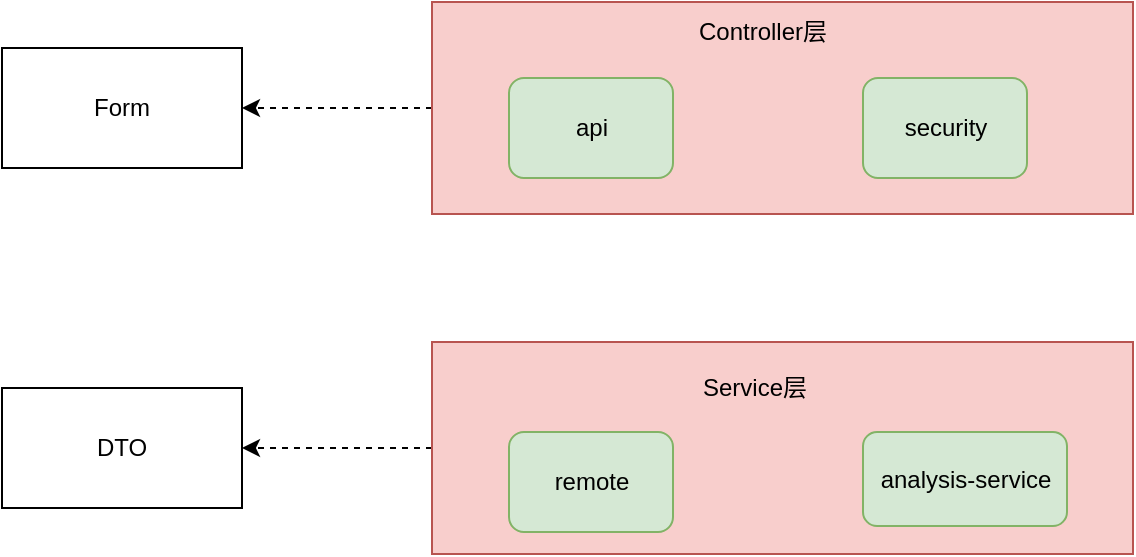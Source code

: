 <mxfile version="15.0.3" type="github">
  <diagram id="pPJiAlB7racQ1mecnm7M" name="第 1 页">
    <mxGraphModel dx="884" dy="662" grid="0" gridSize="10" guides="1" tooltips="1" connect="1" arrows="1" fold="1" page="1" pageScale="1" pageWidth="827" pageHeight="1169" math="0" shadow="0">
      <root>
        <mxCell id="0" />
        <mxCell id="1" parent="0" />
        <mxCell id="ztwY7_2-lBhnV4_P92-4-10" style="edgeStyle=orthogonalEdgeStyle;rounded=0;orthogonalLoop=1;jettySize=auto;html=1;entryX=1;entryY=0.5;entryDx=0;entryDy=0;dashed=1;" edge="1" parent="1" source="ztwY7_2-lBhnV4_P92-4-1" target="ztwY7_2-lBhnV4_P92-4-9">
          <mxGeometry relative="1" as="geometry" />
        </mxCell>
        <mxCell id="ztwY7_2-lBhnV4_P92-4-1" value="" style="rounded=0;whiteSpace=wrap;html=1;fillColor=#f8cecc;strokeColor=#b85450;" vertex="1" parent="1">
          <mxGeometry x="328" y="170" width="350.5" height="106" as="geometry" />
        </mxCell>
        <mxCell id="ztwY7_2-lBhnV4_P92-4-2" value="Controller层" style="text;html=1;strokeColor=none;fillColor=none;align=center;verticalAlign=middle;whiteSpace=wrap;rounded=0;" vertex="1" parent="1">
          <mxGeometry x="445.5" y="173" width="95" height="24" as="geometry" />
        </mxCell>
        <mxCell id="ztwY7_2-lBhnV4_P92-4-3" value="api" style="rounded=1;whiteSpace=wrap;html=1;fillColor=#d5e8d4;strokeColor=#82b366;" vertex="1" parent="1">
          <mxGeometry x="366.5" y="208" width="82" height="50" as="geometry" />
        </mxCell>
        <mxCell id="ztwY7_2-lBhnV4_P92-4-12" style="edgeStyle=orthogonalEdgeStyle;rounded=0;orthogonalLoop=1;jettySize=auto;html=1;entryX=1;entryY=0.5;entryDx=0;entryDy=0;dashed=1;" edge="1" parent="1" source="ztwY7_2-lBhnV4_P92-4-4" target="ztwY7_2-lBhnV4_P92-4-11">
          <mxGeometry relative="1" as="geometry" />
        </mxCell>
        <mxCell id="ztwY7_2-lBhnV4_P92-4-4" value="" style="rounded=0;whiteSpace=wrap;html=1;fillColor=#f8cecc;strokeColor=#b85450;" vertex="1" parent="1">
          <mxGeometry x="328" y="340" width="350.5" height="106" as="geometry" />
        </mxCell>
        <mxCell id="ztwY7_2-lBhnV4_P92-4-5" value="Service层" style="text;html=1;strokeColor=none;fillColor=none;align=center;verticalAlign=middle;whiteSpace=wrap;rounded=0;" vertex="1" parent="1">
          <mxGeometry x="442" y="351" width="95" height="24" as="geometry" />
        </mxCell>
        <mxCell id="ztwY7_2-lBhnV4_P92-4-6" value="remote" style="rounded=1;whiteSpace=wrap;html=1;fillColor=#d5e8d4;strokeColor=#82b366;" vertex="1" parent="1">
          <mxGeometry x="366.5" y="385" width="82" height="50" as="geometry" />
        </mxCell>
        <mxCell id="ztwY7_2-lBhnV4_P92-4-7" value="analysis-service" style="rounded=1;whiteSpace=wrap;html=1;fillColor=#d5e8d4;strokeColor=#82b366;" vertex="1" parent="1">
          <mxGeometry x="543.5" y="385" width="102" height="47" as="geometry" />
        </mxCell>
        <mxCell id="ztwY7_2-lBhnV4_P92-4-8" value="security" style="rounded=1;whiteSpace=wrap;html=1;fillColor=#d5e8d4;strokeColor=#82b366;" vertex="1" parent="1">
          <mxGeometry x="543.5" y="208" width="82" height="50" as="geometry" />
        </mxCell>
        <mxCell id="ztwY7_2-lBhnV4_P92-4-9" value="Form" style="rounded=0;whiteSpace=wrap;html=1;" vertex="1" parent="1">
          <mxGeometry x="113" y="193" width="120" height="60" as="geometry" />
        </mxCell>
        <mxCell id="ztwY7_2-lBhnV4_P92-4-11" value="DTO" style="rounded=0;whiteSpace=wrap;html=1;" vertex="1" parent="1">
          <mxGeometry x="113" y="363" width="120" height="60" as="geometry" />
        </mxCell>
      </root>
    </mxGraphModel>
  </diagram>
</mxfile>
